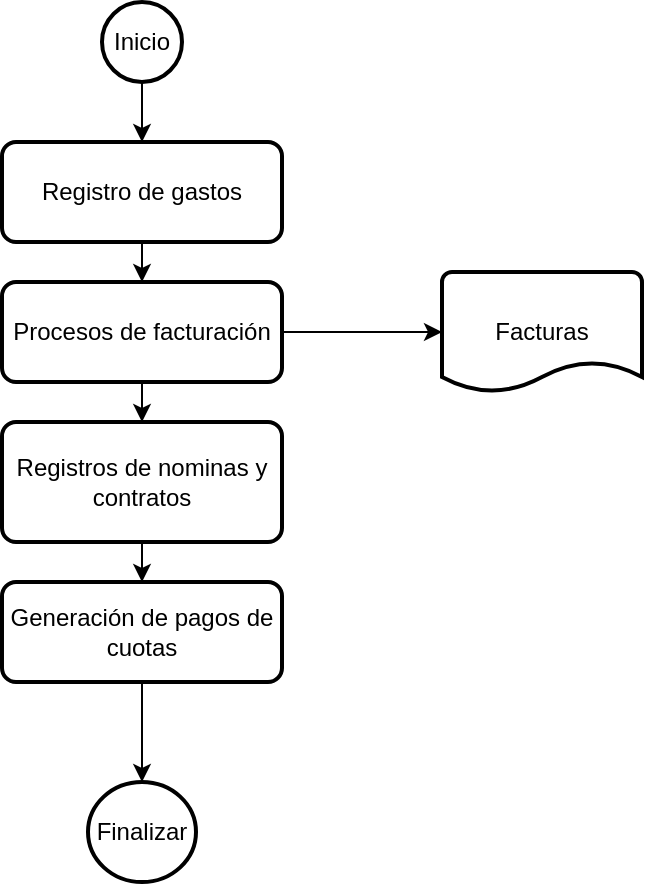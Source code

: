 <mxfile version="23.1.8" type="github">
  <diagram id="C5RBs43oDa-KdzZeNtuy" name="Page-1">
    <mxGraphModel dx="880" dy="434" grid="1" gridSize="10" guides="1" tooltips="1" connect="1" arrows="1" fold="1" page="1" pageScale="1" pageWidth="827" pageHeight="1169" math="0" shadow="0">
      <root>
        <mxCell id="WIyWlLk6GJQsqaUBKTNV-0" />
        <mxCell id="WIyWlLk6GJQsqaUBKTNV-1" parent="WIyWlLk6GJQsqaUBKTNV-0" />
        <mxCell id="dfuF37jm12MKvaZRMaLI-11" style="edgeStyle=orthogonalEdgeStyle;rounded=0;orthogonalLoop=1;jettySize=auto;html=1;entryX=0.5;entryY=0;entryDx=0;entryDy=0;" edge="1" parent="WIyWlLk6GJQsqaUBKTNV-1" source="dfuF37jm12MKvaZRMaLI-0" target="dfuF37jm12MKvaZRMaLI-2">
          <mxGeometry relative="1" as="geometry" />
        </mxCell>
        <mxCell id="dfuF37jm12MKvaZRMaLI-0" value="Inicio" style="strokeWidth=2;html=1;shape=mxgraph.flowchart.start_2;whiteSpace=wrap;" vertex="1" parent="WIyWlLk6GJQsqaUBKTNV-1">
          <mxGeometry x="390" y="70" width="40" height="40" as="geometry" />
        </mxCell>
        <mxCell id="dfuF37jm12MKvaZRMaLI-1" value="Finalizar" style="strokeWidth=2;html=1;shape=mxgraph.flowchart.start_2;whiteSpace=wrap;" vertex="1" parent="WIyWlLk6GJQsqaUBKTNV-1">
          <mxGeometry x="383" y="460" width="54" height="50" as="geometry" />
        </mxCell>
        <mxCell id="dfuF37jm12MKvaZRMaLI-12" style="edgeStyle=orthogonalEdgeStyle;rounded=0;orthogonalLoop=1;jettySize=auto;html=1;exitX=0.5;exitY=1;exitDx=0;exitDy=0;entryX=0.5;entryY=0;entryDx=0;entryDy=0;" edge="1" parent="WIyWlLk6GJQsqaUBKTNV-1" source="dfuF37jm12MKvaZRMaLI-2" target="dfuF37jm12MKvaZRMaLI-3">
          <mxGeometry relative="1" as="geometry" />
        </mxCell>
        <mxCell id="dfuF37jm12MKvaZRMaLI-2" value="Registro de gastos" style="rounded=1;whiteSpace=wrap;html=1;absoluteArcSize=1;arcSize=14;strokeWidth=2;" vertex="1" parent="WIyWlLk6GJQsqaUBKTNV-1">
          <mxGeometry x="340" y="140" width="140" height="50" as="geometry" />
        </mxCell>
        <mxCell id="dfuF37jm12MKvaZRMaLI-8" style="edgeStyle=orthogonalEdgeStyle;rounded=0;orthogonalLoop=1;jettySize=auto;html=1;exitX=0.5;exitY=1;exitDx=0;exitDy=0;entryX=0.5;entryY=0;entryDx=0;entryDy=0;" edge="1" parent="WIyWlLk6GJQsqaUBKTNV-1" source="dfuF37jm12MKvaZRMaLI-3" target="dfuF37jm12MKvaZRMaLI-4">
          <mxGeometry relative="1" as="geometry" />
        </mxCell>
        <mxCell id="dfuF37jm12MKvaZRMaLI-3" value="Procesos de facturación" style="rounded=1;whiteSpace=wrap;html=1;absoluteArcSize=1;arcSize=14;strokeWidth=2;" vertex="1" parent="WIyWlLk6GJQsqaUBKTNV-1">
          <mxGeometry x="340" y="210" width="140" height="50" as="geometry" />
        </mxCell>
        <mxCell id="dfuF37jm12MKvaZRMaLI-9" style="edgeStyle=orthogonalEdgeStyle;rounded=0;orthogonalLoop=1;jettySize=auto;html=1;exitX=0.5;exitY=1;exitDx=0;exitDy=0;entryX=0.5;entryY=0;entryDx=0;entryDy=0;" edge="1" parent="WIyWlLk6GJQsqaUBKTNV-1" source="dfuF37jm12MKvaZRMaLI-4" target="dfuF37jm12MKvaZRMaLI-5">
          <mxGeometry relative="1" as="geometry" />
        </mxCell>
        <mxCell id="dfuF37jm12MKvaZRMaLI-4" value="Registros de nominas y contratos" style="rounded=1;whiteSpace=wrap;html=1;absoluteArcSize=1;arcSize=14;strokeWidth=2;" vertex="1" parent="WIyWlLk6GJQsqaUBKTNV-1">
          <mxGeometry x="340" y="280" width="140" height="60" as="geometry" />
        </mxCell>
        <mxCell id="dfuF37jm12MKvaZRMaLI-5" value="Generación de pagos de cuotas" style="rounded=1;whiteSpace=wrap;html=1;absoluteArcSize=1;arcSize=14;strokeWidth=2;" vertex="1" parent="WIyWlLk6GJQsqaUBKTNV-1">
          <mxGeometry x="340" y="360" width="140" height="50" as="geometry" />
        </mxCell>
        <mxCell id="dfuF37jm12MKvaZRMaLI-6" value="Facturas" style="strokeWidth=2;html=1;shape=mxgraph.flowchart.document2;whiteSpace=wrap;size=0.25;" vertex="1" parent="WIyWlLk6GJQsqaUBKTNV-1">
          <mxGeometry x="560" y="205" width="100" height="60" as="geometry" />
        </mxCell>
        <mxCell id="dfuF37jm12MKvaZRMaLI-7" style="edgeStyle=orthogonalEdgeStyle;rounded=0;orthogonalLoop=1;jettySize=auto;html=1;entryX=0;entryY=0.5;entryDx=0;entryDy=0;entryPerimeter=0;" edge="1" parent="WIyWlLk6GJQsqaUBKTNV-1" source="dfuF37jm12MKvaZRMaLI-3" target="dfuF37jm12MKvaZRMaLI-6">
          <mxGeometry relative="1" as="geometry" />
        </mxCell>
        <mxCell id="dfuF37jm12MKvaZRMaLI-10" style="edgeStyle=orthogonalEdgeStyle;rounded=0;orthogonalLoop=1;jettySize=auto;html=1;exitX=0.5;exitY=1;exitDx=0;exitDy=0;entryX=0.5;entryY=0;entryDx=0;entryDy=0;entryPerimeter=0;" edge="1" parent="WIyWlLk6GJQsqaUBKTNV-1" source="dfuF37jm12MKvaZRMaLI-5" target="dfuF37jm12MKvaZRMaLI-1">
          <mxGeometry relative="1" as="geometry" />
        </mxCell>
      </root>
    </mxGraphModel>
  </diagram>
</mxfile>

